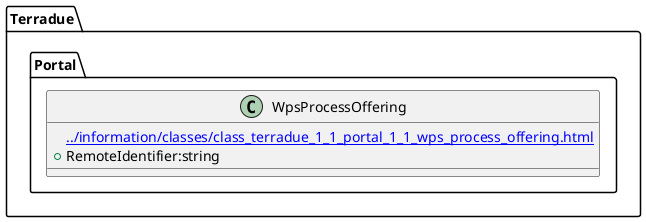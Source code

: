 @startuml
set namespaceSeparator ::
class Terradue::Portal::WpsProcessOffering {
[[../information/classes/class_terradue_1_1_portal_1_1_wps_process_offering.html]]
 +RemoteIdentifier:string
}
@enduml
